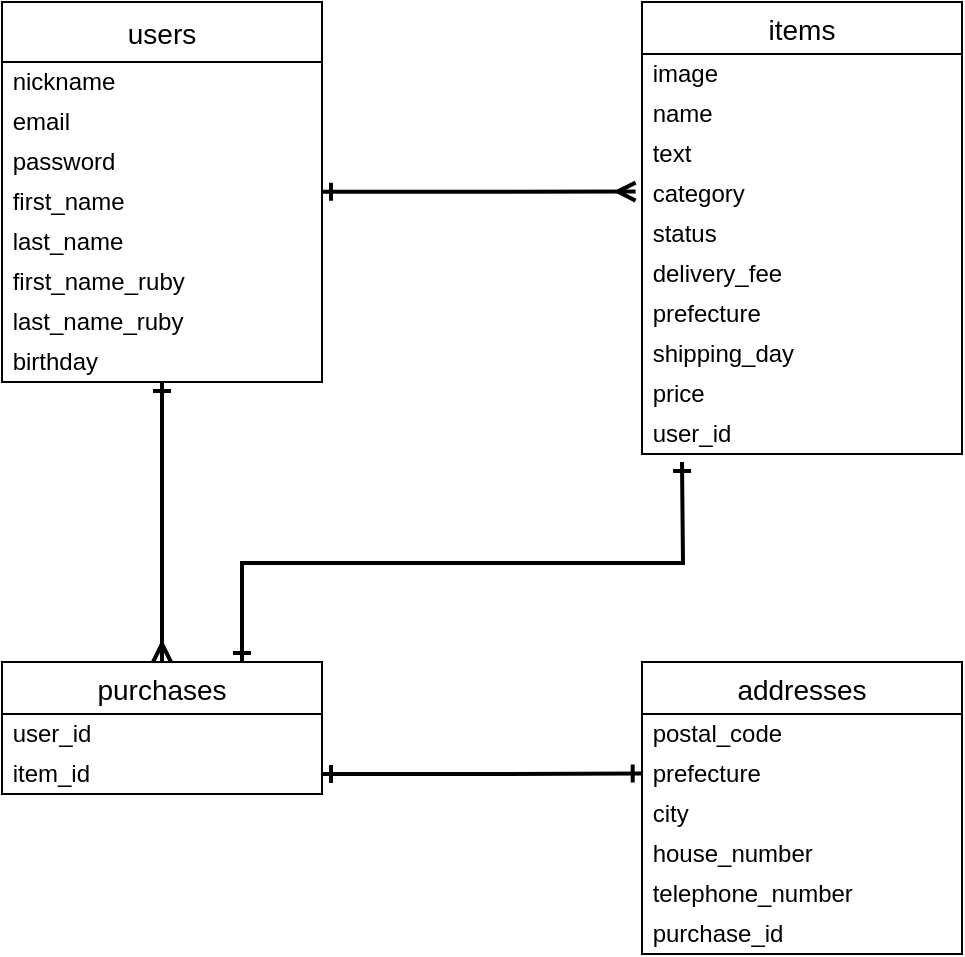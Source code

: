 <mxfile version="13.10.0" type="embed">
    <diagram id="8ZFg7sxLY9bP6J9yS6pj" name="ページ1">
        <mxGraphModel dx="842" dy="714" grid="1" gridSize="10" guides="1" tooltips="1" connect="1" arrows="1" fold="1" page="1" pageScale="1" pageWidth="850" pageHeight="1100" math="0" shadow="0">
            <root>
                <mxCell id="0"/>
                <mxCell id="1" parent="0"/>
                <mxCell id="62" style="rounded=0;orthogonalLoop=1;jettySize=auto;html=1;entryX=-0.02;entryY=0.44;entryDx=0;entryDy=0;entryPerimeter=0;startArrow=ERone;startFill=0;strokeWidth=2;endArrow=ERmany;endFill=0;" edge="1" parent="1" source="2" target="43">
                    <mxGeometry relative="1" as="geometry"/>
                </mxCell>
                <object label="users" id="2">
                    <mxCell style="swimlane;fontStyle=0;childLayout=stackLayout;horizontal=1;startSize=30;horizontalStack=0;resizeParent=1;resizeParentMax=0;resizeLast=0;collapsible=1;marginBottom=0;align=center;fontSize=14;" vertex="1" parent="1">
                        <mxGeometry x="120" y="120" width="160" height="190" as="geometry">
                            <mxRectangle x="110" y="110" width="50" height="26" as="alternateBounds"/>
                        </mxGeometry>
                    </mxCell>
                </object>
                <mxCell id="35" value="&amp;nbsp;nickname" style="text;html=1;resizable=0;autosize=1;align=left;verticalAlign=middle;points=[];fillColor=none;strokeColor=none;rounded=0;" vertex="1" parent="2">
                    <mxGeometry y="30" width="160" height="20" as="geometry"/>
                </mxCell>
                <mxCell id="36" value="&amp;nbsp;email" style="text;html=1;resizable=0;autosize=1;align=left;verticalAlign=middle;points=[];fillColor=none;strokeColor=none;rounded=0;" vertex="1" parent="2">
                    <mxGeometry y="50" width="160" height="20" as="geometry"/>
                </mxCell>
                <mxCell id="37" value="&amp;nbsp;password" style="text;html=1;resizable=0;autosize=1;align=left;verticalAlign=middle;points=[];fillColor=none;strokeColor=none;rounded=0;" vertex="1" parent="2">
                    <mxGeometry y="70" width="160" height="20" as="geometry"/>
                </mxCell>
                <mxCell id="32" value="&amp;nbsp;first_name" style="text;html=1;resizable=0;autosize=1;align=left;verticalAlign=middle;points=[];fillColor=none;strokeColor=none;rounded=0;labelPosition=center;verticalLabelPosition=middle;" vertex="1" parent="2">
                    <mxGeometry y="90" width="160" height="20" as="geometry"/>
                </mxCell>
                <mxCell id="33" value="&amp;nbsp;last_name" style="text;html=1;resizable=0;autosize=1;align=left;verticalAlign=middle;points=[];fillColor=none;strokeColor=none;rounded=0;" vertex="1" parent="2">
                    <mxGeometry y="110" width="160" height="20" as="geometry"/>
                </mxCell>
                <mxCell id="38" value="&amp;nbsp;first_name_ruby" style="text;html=1;resizable=0;autosize=1;align=left;verticalAlign=middle;points=[];fillColor=none;strokeColor=none;rounded=0;" vertex="1" parent="2">
                    <mxGeometry y="130" width="160" height="20" as="geometry"/>
                </mxCell>
                <mxCell id="39" value="&amp;nbsp;last_name_ruby" style="text;html=1;resizable=0;autosize=1;align=left;verticalAlign=middle;points=[];fillColor=none;strokeColor=none;rounded=0;" vertex="1" parent="2">
                    <mxGeometry y="150" width="160" height="20" as="geometry"/>
                </mxCell>
                <mxCell id="34" value="&amp;nbsp;birthday" style="text;html=1;resizable=0;autosize=1;align=left;verticalAlign=middle;points=[];fillColor=none;strokeColor=none;rounded=0;" vertex="1" parent="2">
                    <mxGeometry y="170" width="160" height="20" as="geometry"/>
                </mxCell>
                <mxCell id="6" value="items" style="swimlane;fontStyle=0;childLayout=stackLayout;horizontal=1;startSize=26;horizontalStack=0;resizeParent=1;resizeParentMax=0;resizeLast=0;collapsible=1;marginBottom=0;align=center;fontSize=14;" vertex="1" parent="1">
                    <mxGeometry x="440" y="120" width="160" height="226" as="geometry"/>
                </mxCell>
                <mxCell id="40" value="&amp;nbsp;image" style="text;html=1;resizable=0;autosize=1;align=left;verticalAlign=middle;points=[];fillColor=none;strokeColor=none;rounded=0;" vertex="1" parent="6">
                    <mxGeometry y="26" width="160" height="20" as="geometry"/>
                </mxCell>
                <mxCell id="42" value="&amp;nbsp;name" style="text;html=1;resizable=0;autosize=1;align=left;verticalAlign=middle;points=[];fillColor=none;strokeColor=none;rounded=0;" vertex="1" parent="6">
                    <mxGeometry y="46" width="160" height="20" as="geometry"/>
                </mxCell>
                <mxCell id="41" value="&amp;nbsp;text" style="text;html=1;resizable=0;autosize=1;align=left;verticalAlign=middle;points=[];fillColor=none;strokeColor=none;rounded=0;" vertex="1" parent="6">
                    <mxGeometry y="66" width="160" height="20" as="geometry"/>
                </mxCell>
                <mxCell id="43" value="&amp;nbsp;category" style="text;html=1;resizable=0;autosize=1;align=left;verticalAlign=middle;points=[];fillColor=none;strokeColor=none;rounded=0;" vertex="1" parent="6">
                    <mxGeometry y="86" width="160" height="20" as="geometry"/>
                </mxCell>
                <mxCell id="44" value="&amp;nbsp;status" style="text;html=1;resizable=0;autosize=1;align=left;verticalAlign=middle;points=[];fillColor=none;strokeColor=none;rounded=0;" vertex="1" parent="6">
                    <mxGeometry y="106" width="160" height="20" as="geometry"/>
                </mxCell>
                <mxCell id="45" value="&amp;nbsp;delivery_fee" style="text;html=1;resizable=0;autosize=1;align=left;verticalAlign=middle;points=[];fillColor=none;strokeColor=none;rounded=0;" vertex="1" parent="6">
                    <mxGeometry y="126" width="160" height="20" as="geometry"/>
                </mxCell>
                <mxCell id="46" value="&amp;nbsp;prefecture" style="text;html=1;resizable=0;autosize=1;align=left;verticalAlign=middle;points=[];fillColor=none;strokeColor=none;rounded=0;" vertex="1" parent="6">
                    <mxGeometry y="146" width="160" height="20" as="geometry"/>
                </mxCell>
                <mxCell id="48" value="&amp;nbsp;shipping_day" style="text;html=1;resizable=0;autosize=1;align=left;verticalAlign=middle;points=[];fillColor=none;strokeColor=none;rounded=0;" vertex="1" parent="6">
                    <mxGeometry y="166" width="160" height="20" as="geometry"/>
                </mxCell>
                <mxCell id="49" value="&amp;nbsp;price" style="text;html=1;resizable=0;autosize=1;align=left;verticalAlign=middle;points=[];fillColor=none;strokeColor=none;rounded=0;" vertex="1" parent="6">
                    <mxGeometry y="186" width="160" height="20" as="geometry"/>
                </mxCell>
                <mxCell id="65" value="&amp;nbsp;user_id" style="text;html=1;resizable=0;autosize=1;align=left;verticalAlign=middle;points=[];fillColor=none;strokeColor=none;rounded=0;" vertex="1" parent="6">
                    <mxGeometry y="206" width="160" height="20" as="geometry"/>
                </mxCell>
                <mxCell id="67" style="edgeStyle=orthogonalEdgeStyle;rounded=0;orthogonalLoop=1;jettySize=auto;html=1;exitX=0.75;exitY=0;exitDx=0;exitDy=0;startArrow=ERone;startFill=0;endArrow=ERone;endFill=0;strokeWidth=2;" edge="1" parent="1" source="23">
                    <mxGeometry relative="1" as="geometry">
                        <mxPoint x="460" y="350" as="targetPoint"/>
                    </mxGeometry>
                </mxCell>
                <mxCell id="23" value="purchases" style="swimlane;fontStyle=0;childLayout=stackLayout;horizontal=1;startSize=26;horizontalStack=0;resizeParent=1;resizeParentMax=0;resizeLast=0;collapsible=1;marginBottom=0;align=center;fontSize=14;" vertex="1" parent="1">
                    <mxGeometry x="120" y="450" width="160" height="66" as="geometry"/>
                </mxCell>
                <mxCell id="59" value="&amp;nbsp;user_id" style="text;html=1;resizable=0;autosize=1;align=left;verticalAlign=middle;points=[];fillColor=none;strokeColor=none;rounded=0;" vertex="1" parent="23">
                    <mxGeometry y="26" width="160" height="20" as="geometry"/>
                </mxCell>
                <mxCell id="60" value="&amp;nbsp;item_id" style="text;html=1;resizable=0;autosize=1;align=left;verticalAlign=middle;points=[];fillColor=none;strokeColor=none;rounded=0;" vertex="1" parent="23">
                    <mxGeometry y="46" width="160" height="20" as="geometry"/>
                </mxCell>
                <mxCell id="27" value="addresses" style="swimlane;fontStyle=0;childLayout=stackLayout;horizontal=1;startSize=26;horizontalStack=0;resizeParent=1;resizeParentMax=0;resizeLast=0;collapsible=1;marginBottom=0;align=center;fontSize=14;" vertex="1" parent="1">
                    <mxGeometry x="440" y="450" width="160" height="146" as="geometry"/>
                </mxCell>
                <mxCell id="52" value="&amp;nbsp;postal_code" style="text;html=1;resizable=0;autosize=1;align=left;verticalAlign=middle;points=[];fillColor=none;strokeColor=none;rounded=0;" vertex="1" parent="27">
                    <mxGeometry y="26" width="160" height="20" as="geometry"/>
                </mxCell>
                <mxCell id="53" value="&amp;nbsp;prefecture" style="text;html=1;resizable=0;autosize=1;align=left;verticalAlign=middle;points=[];fillColor=none;strokeColor=none;rounded=0;" vertex="1" parent="27">
                    <mxGeometry y="46" width="160" height="20" as="geometry"/>
                </mxCell>
                <mxCell id="55" value="&amp;nbsp;city" style="text;html=1;resizable=0;autosize=1;align=left;verticalAlign=middle;points=[];fillColor=none;strokeColor=none;rounded=0;" vertex="1" parent="27">
                    <mxGeometry y="66" width="160" height="20" as="geometry"/>
                </mxCell>
                <mxCell id="56" value="&amp;nbsp;house_number" style="text;html=1;resizable=0;autosize=1;align=left;verticalAlign=middle;points=[];fillColor=none;strokeColor=none;rounded=0;" vertex="1" parent="27">
                    <mxGeometry y="86" width="160" height="20" as="geometry"/>
                </mxCell>
                <mxCell id="57" value="&amp;nbsp;telephone_number" style="text;html=1;resizable=0;autosize=1;align=left;verticalAlign=middle;points=[];fillColor=none;strokeColor=none;rounded=0;" vertex="1" parent="27">
                    <mxGeometry y="106" width="160" height="20" as="geometry"/>
                </mxCell>
                <mxCell id="68" value="&amp;nbsp;purchase_id" style="text;html=1;resizable=0;autosize=1;align=left;verticalAlign=middle;points=[];fillColor=none;strokeColor=none;rounded=0;" vertex="1" parent="27">
                    <mxGeometry y="126" width="160" height="20" as="geometry"/>
                </mxCell>
                <mxCell id="63" style="edgeStyle=orthogonalEdgeStyle;rounded=0;orthogonalLoop=1;jettySize=auto;html=1;entryX=0.5;entryY=0;entryDx=0;entryDy=0;startArrow=ERone;startFill=0;endArrow=ERmany;endFill=0;strokeWidth=2;" edge="1" parent="1" source="34" target="23">
                    <mxGeometry relative="1" as="geometry"/>
                </mxCell>
                <mxCell id="64" style="edgeStyle=orthogonalEdgeStyle;rounded=0;orthogonalLoop=1;jettySize=auto;html=1;entryX=-0.001;entryY=0.49;entryDx=0;entryDy=0;entryPerimeter=0;startArrow=ERone;startFill=0;endArrow=ERone;endFill=0;strokeWidth=2;" edge="1" parent="1" source="60" target="53">
                    <mxGeometry relative="1" as="geometry"/>
                </mxCell>
            </root>
        </mxGraphModel>
    </diagram>
</mxfile>